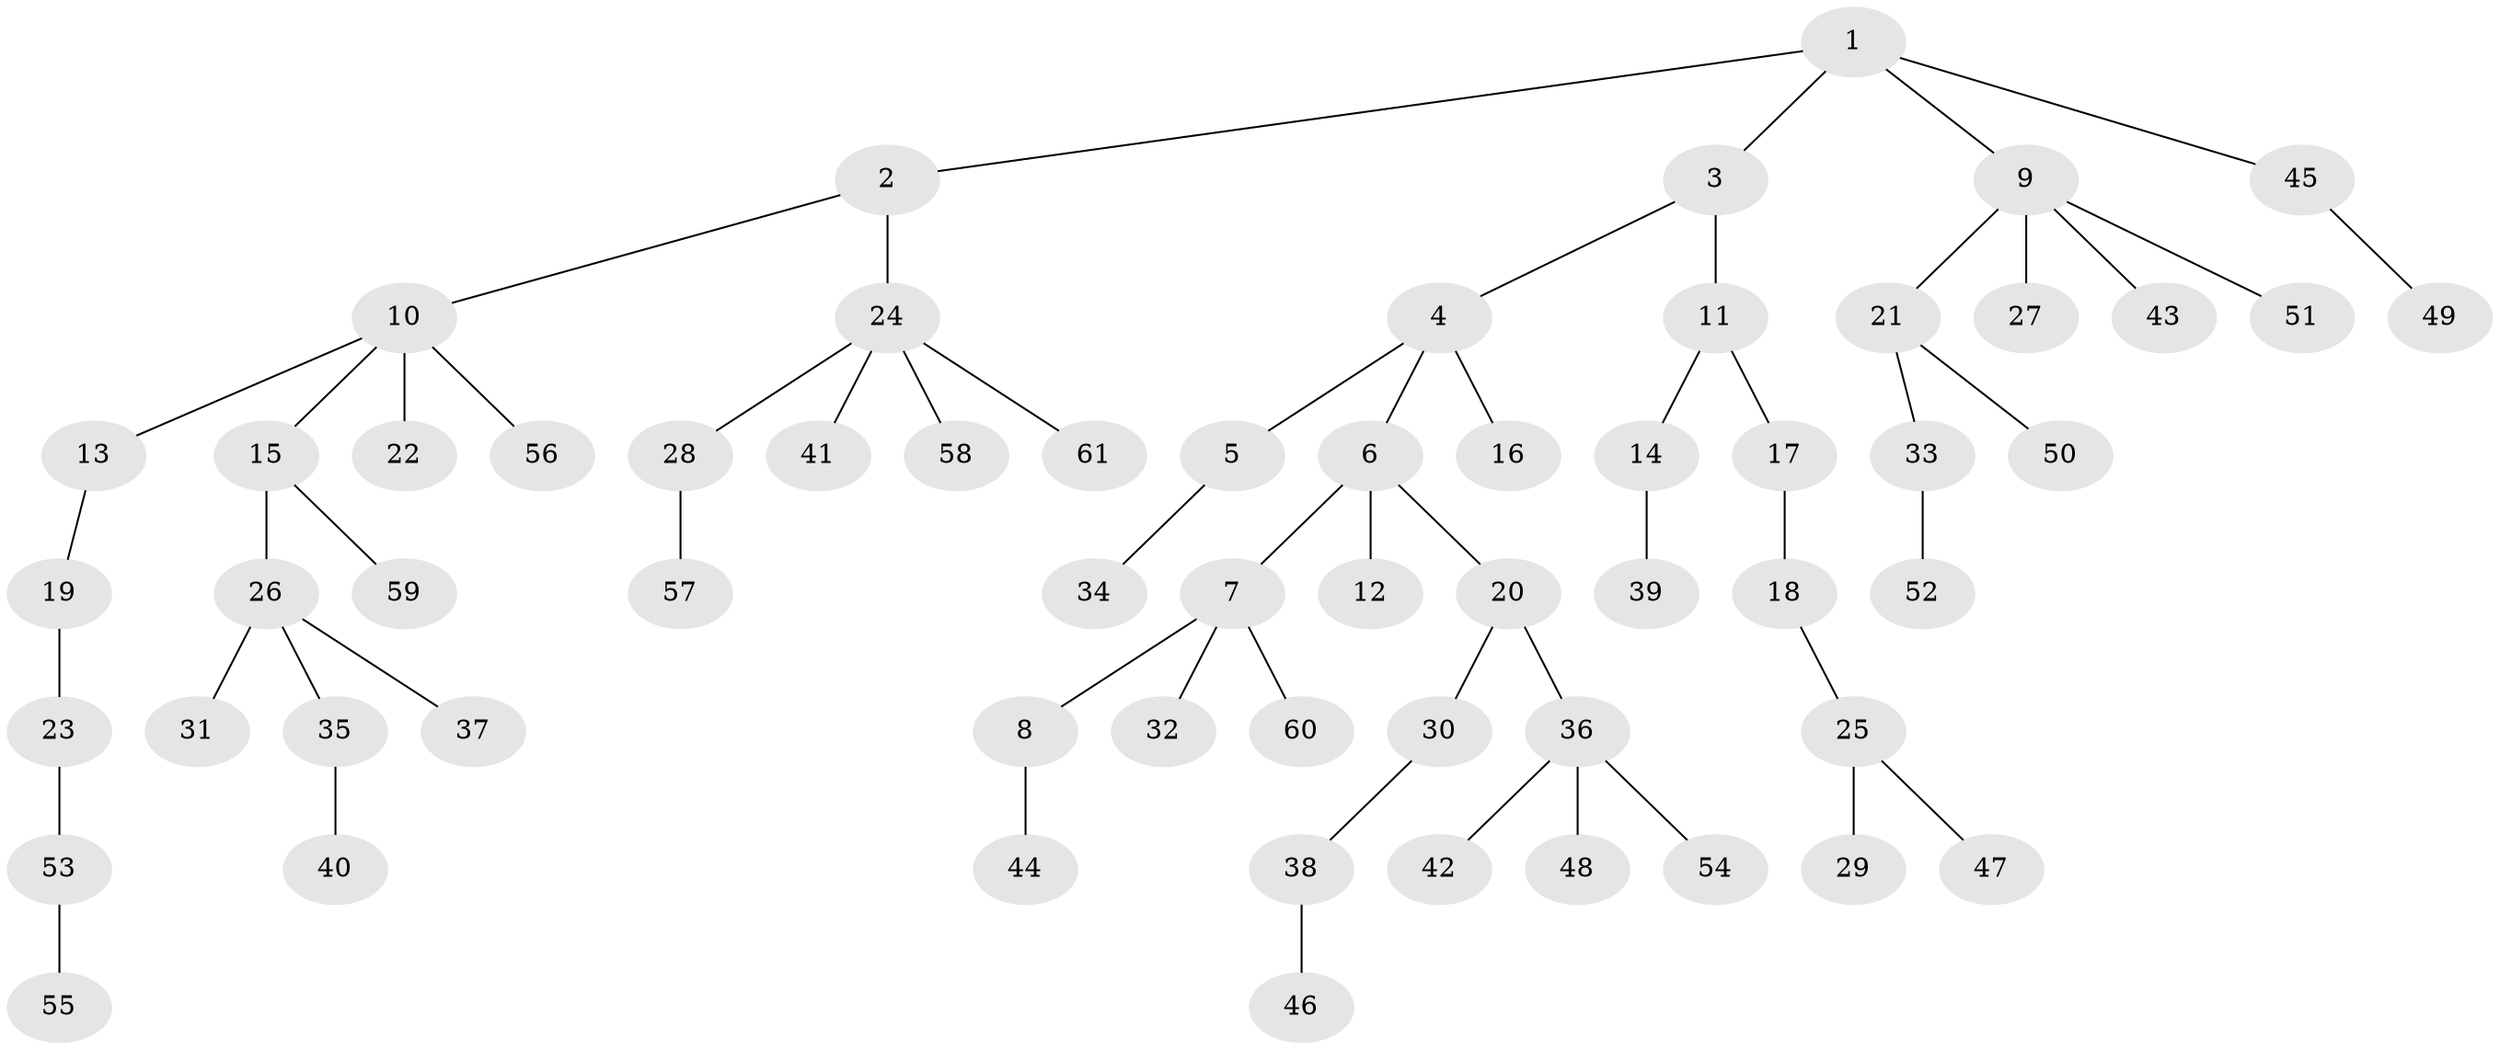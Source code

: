 // Generated by graph-tools (version 1.1) at 2025/50/03/09/25 03:50:21]
// undirected, 61 vertices, 60 edges
graph export_dot {
graph [start="1"]
  node [color=gray90,style=filled];
  1;
  2;
  3;
  4;
  5;
  6;
  7;
  8;
  9;
  10;
  11;
  12;
  13;
  14;
  15;
  16;
  17;
  18;
  19;
  20;
  21;
  22;
  23;
  24;
  25;
  26;
  27;
  28;
  29;
  30;
  31;
  32;
  33;
  34;
  35;
  36;
  37;
  38;
  39;
  40;
  41;
  42;
  43;
  44;
  45;
  46;
  47;
  48;
  49;
  50;
  51;
  52;
  53;
  54;
  55;
  56;
  57;
  58;
  59;
  60;
  61;
  1 -- 2;
  1 -- 3;
  1 -- 9;
  1 -- 45;
  2 -- 10;
  2 -- 24;
  3 -- 4;
  3 -- 11;
  4 -- 5;
  4 -- 6;
  4 -- 16;
  5 -- 34;
  6 -- 7;
  6 -- 12;
  6 -- 20;
  7 -- 8;
  7 -- 32;
  7 -- 60;
  8 -- 44;
  9 -- 21;
  9 -- 27;
  9 -- 43;
  9 -- 51;
  10 -- 13;
  10 -- 15;
  10 -- 22;
  10 -- 56;
  11 -- 14;
  11 -- 17;
  13 -- 19;
  14 -- 39;
  15 -- 26;
  15 -- 59;
  17 -- 18;
  18 -- 25;
  19 -- 23;
  20 -- 30;
  20 -- 36;
  21 -- 33;
  21 -- 50;
  23 -- 53;
  24 -- 28;
  24 -- 41;
  24 -- 58;
  24 -- 61;
  25 -- 29;
  25 -- 47;
  26 -- 31;
  26 -- 35;
  26 -- 37;
  28 -- 57;
  30 -- 38;
  33 -- 52;
  35 -- 40;
  36 -- 42;
  36 -- 48;
  36 -- 54;
  38 -- 46;
  45 -- 49;
  53 -- 55;
}
